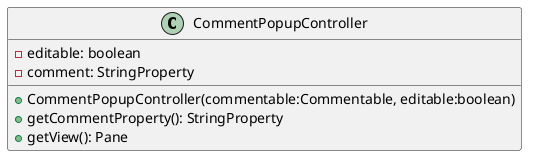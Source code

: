 @startuml

    class CommentPopupController {
        -editable: boolean
        -comment: StringProperty
        +CommentPopupController(commentable:Commentable, editable:boolean)
        +getCommentProperty(): StringProperty
        +getView(): Pane
    }

@enduml

